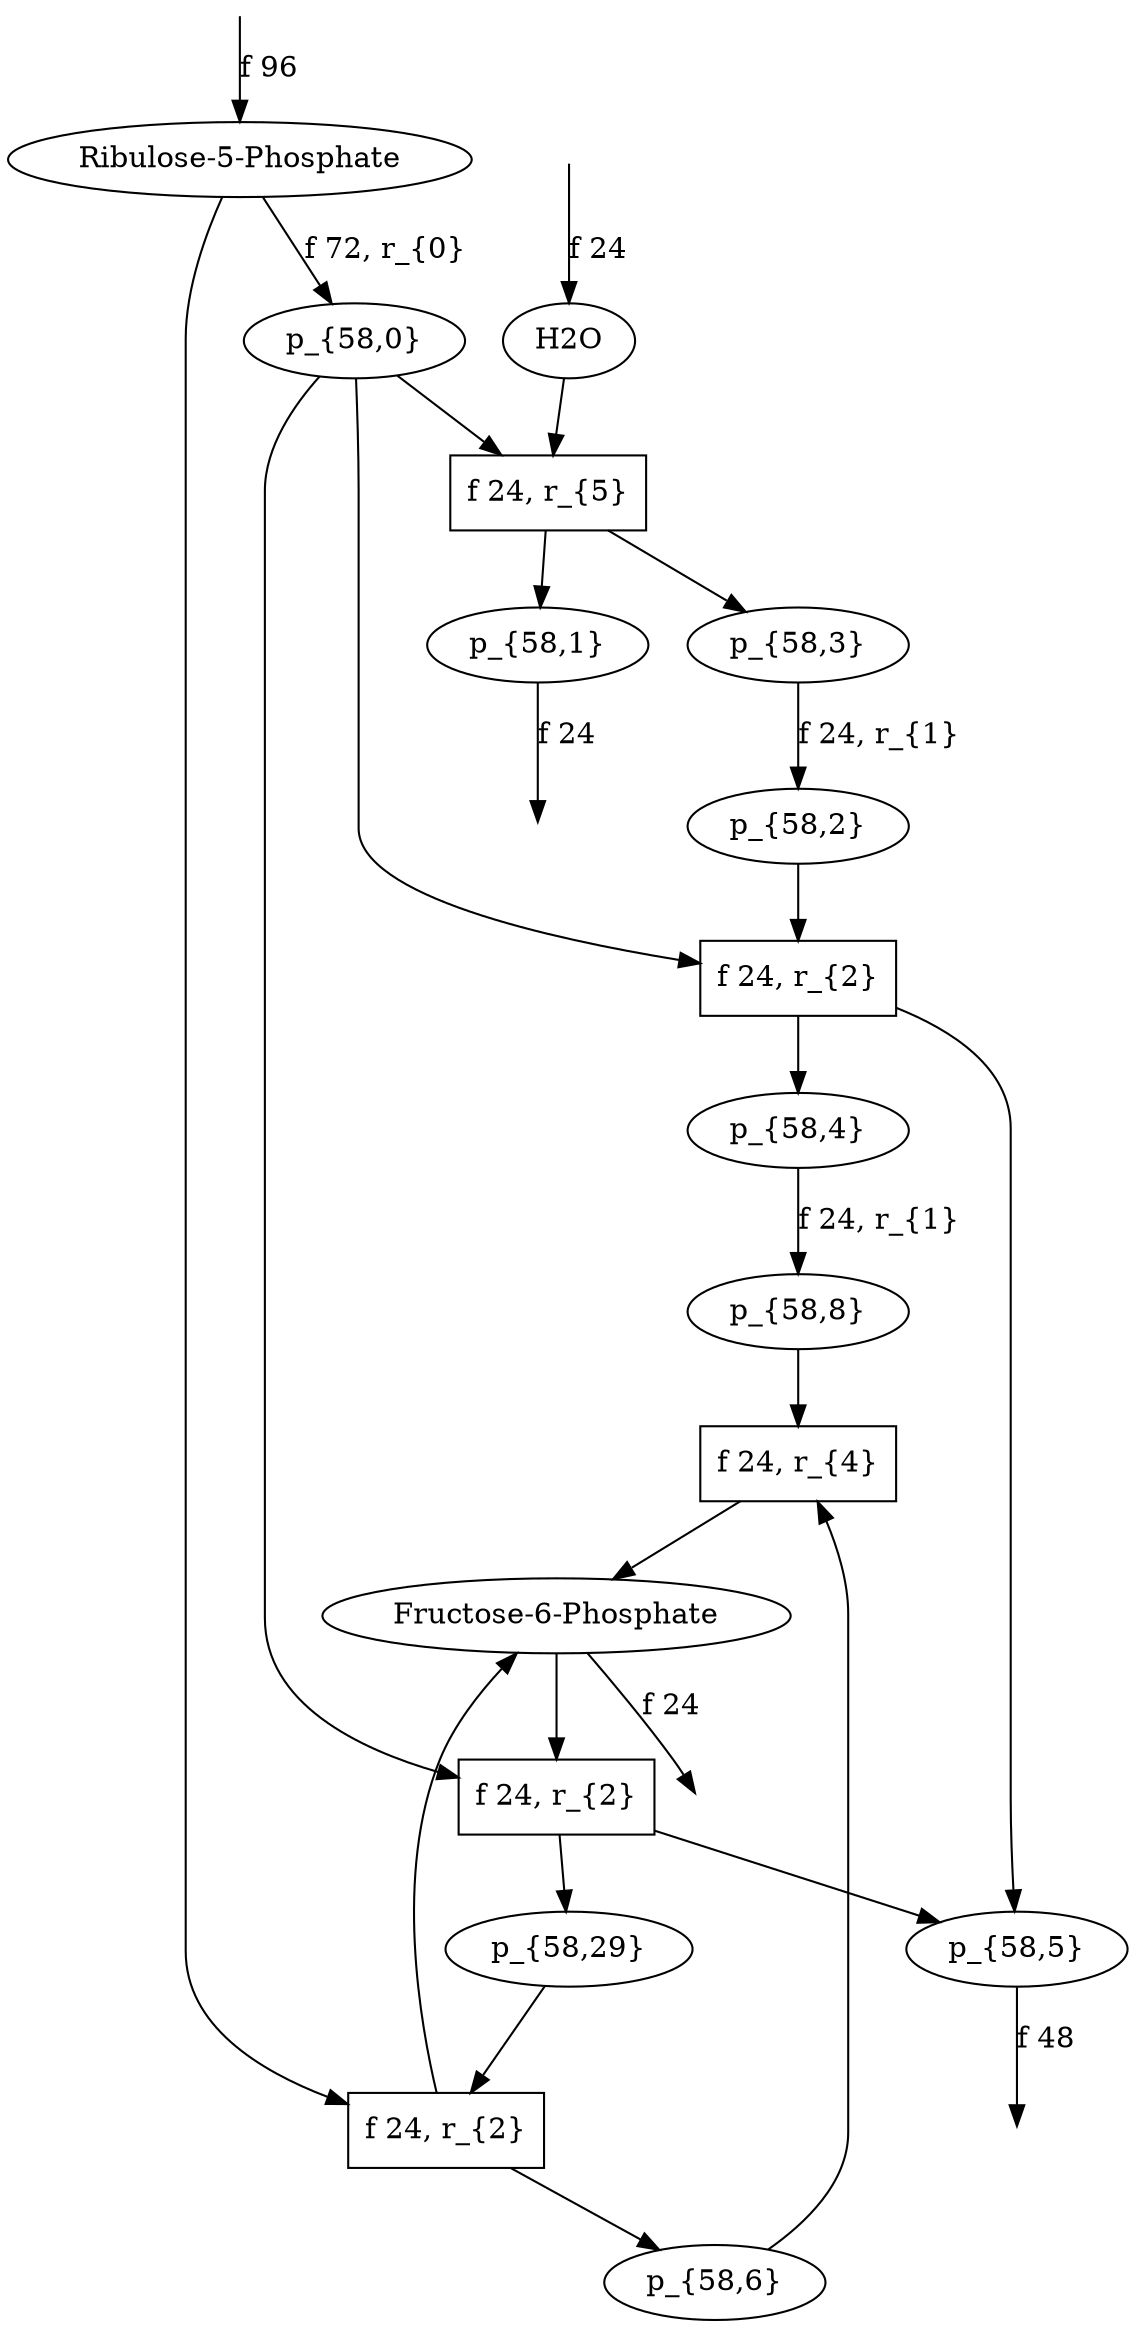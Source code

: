 digraph g {
// id = 0, graphName = Ribulose-5-Phosphate
"0-0" [ shape=ellipse label="Ribulose-5-Phosphate" image="out/004_g_0_11311100.svg" ];
// id = 1, graphName = H2O
"1-0" [ shape=ellipse label="H2O" image="out/052_g_1_11311100.svg" ];
// id = 2, graphName = p_{58,0}
"2-0" [ shape=ellipse label="p_{58,0}" image="out/128_g_4871_11311100.svg" ];
// id = 4, graphName = p_{58,1}
"4-0" [ shape=ellipse label="p_{58,1}" image="out/130_g_4873_11311100.svg" ];
// id = 5, graphName = p_{58,2}
"5-0" [ shape=ellipse label="p_{58,2}" image="out/132_g_4874_11311100.svg" ];
// id = 7, graphName = p_{58,3}
"7-0" [ shape=ellipse label="p_{58,3}" image="out/134_g_4877_11311100.svg" ];
// id = 10, graphName = p_{58,4}
"10-0" [ shape=ellipse label="p_{58,4}" image="out/136_g_4880_11311100.svg" ];
// id = 11, graphName = p_{58,5}
"11-0" [ shape=ellipse label="p_{58,5}" image="out/138_g_4881_11311100.svg" ];
// id = 13, graphName = p_{58,6}
"13-0" [ shape=ellipse label="p_{58,6}" image="out/140_g_4885_11311100.svg" ];
// id = 16, graphName = p_{58,7}
// id = 19, graphName = p_{58,8}
"19-0" [ shape=ellipse label="p_{58,8}" image="out/142_g_4899_11311100.svg" ];
// id = 21, graphName = p_{58,9}
// id = 23, graphName = p_{58,10}
// id = 34, graphName = p_{58,11}
// id = 36, graphName = p_{58,12}
// id = 38, graphName = p_{58,13}
// id = 40, graphName = p_{58,14}
// id = 46, graphName = p_{58,15}
// id = 49, graphName = p_{58,16}
// id = 58, graphName = p_{58,17}
// id = 60, graphName = p_{58,18}
// id = 62, graphName = p_{58,19}
// id = 64, graphName = Fructose-6-Phosphate
"64-0" [ shape=ellipse label="Fructose-6-Phosphate" image="out/012_g_2_11311100.svg" ];
// id = 66, graphName = p_{58,20}
// id = 68, graphName = p_{58,21}
// id = 70, graphName = p_{58,22}
// id = 72, graphName = p_{58,23}
// id = 80, graphName = p_{58,24}
// id = 82, graphName = p_{58,25}
// id = 84, graphName = p_{58,26}
// id = 86, graphName = p_{58,27}
// id = 91, graphName = p_{58,28}
// id = 93, graphName = p_{58,29}
"93-0" [ shape=ellipse label="p_{58,29}" image="out/144_g_5140_11311100.svg" ];
// id = 116, graphName = p_{58,30}
// id = 118, graphName = p_{58,31}
// id = 120, graphName = p_{58,32}
// id = 122, graphName = p_{58,33}
// id = 124, graphName = p_{58,34}
// id = 126, graphName = p_{58,35}
// id = 128, graphName = p_{58,36}
// id = 130, graphName = p_{58,37}
// id = 146, graphName = p_{58,38}
// id = 148, graphName = p_{58,39}
// id = 196, graphName = p_{58,40}
// id = 200, graphName = p_{58,41}
// id = 202, graphName = p_{58,42}
// id = 215, graphName = p_{58,43}
// id = 236, graphName = p_{58,44}
// id = 238, graphName = p_{58,45}
// id = 240, graphName = p_{58,46}
// id = 242, graphName = p_{58,47}
// id = 244, graphName = p_{58,48}
// id = 246, graphName = p_{58,49}
// id = 250, graphName = p_{58,50}
// id = 254, graphName = p_{58,51}
// id = 257, graphName = p_{58,52}
// id = 283, graphName = p_{58,53}
// id = 287, graphName = p_{58,54}
// id = 293, graphName = p_{58,55}
// id = 12{ 'p_{58,0}' 'p_{58,2}' }, 'Transketolase', { 'p_{58,4}' 'p_{58,5}' }
"12-0" [ shape=box label="f 24, r_{2}" ];
// id = 15{ 'H2O' 'p_{58,0}' }, 'Phophohydrolase', { 'p_{58,1}' 'p_{58,3}' }
"15-0" [ shape=box label="f 24, r_{5}" ];
// id = 65{ 'p_{58,6}' 'p_{58,8}' }, 'Aldolase', { 'Fructose-6-Phosphate' }
"65-0" [ shape=box label="f 24, r_{4}" ];
// id = 112{ 'Fructose-6-Phosphate' 'p_{58,0}' }, 'Transketolase', { 'p_{58,5}' 'p_{58,29}' }
"112-0" [ shape=box label="f 24, r_{2}" ];
// id = 188{ 'Ribulose-5-Phosphate' 'p_{58,29}' }, 'Transketolase', { 'Fructose-6-Phosphate' 'p_{58,6}' }
"188-0" [ shape=box label="f 24, r_{2}" ];
// id = 3{ 'Ribulose-5-Phosphate' }, 'Aldose-Ketose <-', { 'p_{58,0}' }
"0-0" -> "2-0" [ label="f 72, r_{0}" ];
// id = 6{ 'Ribulose-5-Phosphate' 'H2O' }, 'Phophohydrolase', { 'p_{58,1}' 'p_{58,2}' }
// id = 8{ 'p_{58,2}' }, 'Aldose-Ketose <-', { 'p_{58,3}' }
// id = 9{ 'p_{58,0}' }, 'Aldose-Ketose ->', { 'Ribulose-5-Phosphate' }
// id = 12{ 'p_{58,0}' 'p_{58,2}' }, 'Transketolase', { 'p_{58,4}' 'p_{58,5}' }
"2-0" -> "12-0" [ ];
"5-0" -> "12-0" [ ];
"12-0" -> "10-0" [ ];
"12-0" -> "11-0" [ ];
// id = 14{ 'Ribulose-5-Phosphate' 'p_{58,0}' }, 'Transketolase', { 'p_{58,5}' 'p_{58,6}' }
// id = 15{ 'H2O' 'p_{58,0}' }, 'Phophohydrolase', { 'p_{58,1}' 'p_{58,3}' }
"1-0" -> "15-0" [ ];
"2-0" -> "15-0" [ ];
"15-0" -> "4-0" [ ];
"15-0" -> "7-0" [ ];
// id = 17{ 'p_{58,5}' }, 'Aldose-Ketose <-', { 'p_{58,7}' }
// id = 18{ 'p_{58,3}' }, 'Aldose-Ketose ->', { 'p_{58,2}' }
"7-0" -> "5-0" [ label="f 24, r_{1}" ];
// id = 20{ 'p_{58,4}' }, 'Aldose-Ketose ->', { 'p_{58,8}' }
"10-0" -> "19-0" [ label="f 24, r_{1}" ];
// id = 22{ 'p_{58,6}' }, 'Aldose-Ketose ->', { 'p_{58,9}' }
// id = 24{ 'p_{58,3}' 'p_{58,5}' }, 'Transketolase', { 'p_{58,0}' 'p_{58,10}' }
// id = 25{ 'p_{58,2}' 'p_{58,3}' }, 'Transketolase', { 'p_{58,4}' 'p_{58,10}' }
// id = 26{ 'Ribulose-5-Phosphate' 'p_{58,3}' }, 'Transketolase', { 'p_{58,6}' 'p_{58,10}' }
// id = 27{ 'p_{58,4}' 'p_{58,5}' }, 'Transketolase', { 'p_{58,0}' 'p_{58,2}' }
// id = 28{ 'p_{58,2}' 'p_{58,4}' }, 'Transketolase', { 'p_{58,2}' 'p_{58,4}' }
// id = 29{ 'Ribulose-5-Phosphate' 'p_{58,4}' }, 'Transketolase', { 'p_{58,2}' 'p_{58,6}' }
// id = 30{ 'p_{58,5}' 'p_{58,6}' }, 'Transketolase', { 'Ribulose-5-Phosphate' 'p_{58,0}' }
// id = 31{ 'p_{58,0}' 'p_{58,5}' }, 'Transketolase', { 'p_{58,0}' 'p_{58,5}' }
// id = 32{ 'p_{58,2}' 'p_{58,6}' }, 'Transketolase', { 'Ribulose-5-Phosphate' 'p_{58,4}' }
// id = 33{ 'Ribulose-5-Phosphate' 'p_{58,6}' }, 'Transketolase', { 'Ribulose-5-Phosphate' 'p_{58,6}' }
// id = 35{ 'p_{58,2}' 'p_{58,4}' }, 'Aldolase', { 'p_{58,11}' }
// id = 37{ 'Ribulose-5-Phosphate' 'p_{58,4}' }, 'Aldolase', { 'p_{58,12}' }
// id = 39{ 'p_{58,2}' 'p_{58,6}' }, 'Aldolase', { 'p_{58,13}' }
// id = 41{ 'Ribulose-5-Phosphate' 'p_{58,6}' }, 'Aldolase', { 'p_{58,14}' }
// id = 42{ 'H2O' 'p_{58,5}' }, 'Phophohydrolase', { 'p_{58,1}' 'p_{58,10}' }
// id = 43{ 'H2O' 'p_{58,6}' }, 'Phophohydrolase', { 'p_{58,1}' 'p_{58,4}' }
// id = 44{ 'p_{58,8}' }, 'Aldose-Ketose <-', { 'p_{58,4}' }
// id = 45{ 'p_{58,9}' }, 'Aldose-Ketose <-', { 'p_{58,6}' }
// id = 47{ 'p_{58,10}' }, 'Aldose-Ketose <-', { 'p_{58,15}' }
// id = 48{ 'p_{58,7}' }, 'Aldose-Ketose ->', { 'p_{58,5}' }
// id = 50{ 'p_{58,0}' 'p_{58,8}' }, 'Transketolase', { 'p_{58,5}' 'p_{58,16}' }
// id = 51{ 'p_{58,3}' 'p_{58,8}' }, 'Transketolase', { 'p_{58,10}' 'p_{58,16}' }
// id = 52{ 'p_{58,4}' 'p_{58,8}' }, 'Transketolase', { 'p_{58,2}' 'p_{58,16}' }
// id = 53{ 'p_{58,6}' 'p_{58,8}' }, 'Transketolase', { 'Ribulose-5-Phosphate' 'p_{58,16}' }
// id = 54{ 'p_{58,0}' 'p_{58,10}' }, 'Transketolase', { 'p_{58,3}' 'p_{58,5}' }
// id = 55{ 'p_{58,3}' 'p_{58,10}' }, 'Transketolase', { 'p_{58,3}' 'p_{58,10}' }
// id = 56{ 'p_{58,4}' 'p_{58,10}' }, 'Transketolase', { 'p_{58,2}' 'p_{58,3}' }
// id = 57{ 'p_{58,6}' 'p_{58,10}' }, 'Transketolase', { 'Ribulose-5-Phosphate' 'p_{58,3}' }
// id = 59{ 'p_{58,0}' 'p_{58,8}' }, 'Aldolase', { 'p_{58,17}' }
// id = 61{ 'p_{58,3}' 'p_{58,8}' }, 'Aldolase', { 'p_{58,18}' }
// id = 63{ 'p_{58,4}' 'p_{58,8}' }, 'Aldolase', { 'p_{58,19}' }
// id = 65{ 'p_{58,6}' 'p_{58,8}' }, 'Aldolase', { 'Fructose-6-Phosphate' }
"13-0" -> "65-0" [ ];
"19-0" -> "65-0" [ ];
"65-0" -> "64-0" [ ];
// id = 67{ 'p_{58,0}' 'p_{58,9}' }, 'Aldolase', { 'p_{58,20}' }
// id = 69{ 'p_{58,3}' 'p_{58,9}' }, 'Aldolase', { 'p_{58,21}' }
// id = 71{ 'p_{58,4}' 'p_{58,9}' }, 'Aldolase', { 'p_{58,22}' }
// id = 73{ 'p_{58,6}' 'p_{58,9}' }, 'Aldolase', { 'p_{58,23}' }
// id = 74{ 'H2O' 'p_{58,7}' }, 'Phophohydrolase', { 'p_{58,1}' 'p_{58,15}' }
// id = 75{ 'H2O' 'p_{58,9}' }, 'Phophohydrolase', { 'p_{58,1}' 'p_{58,8}' }
// id = 76{ 'H2O' 'p_{58,12}' }, 'Phophohydrolase', { 'p_{58,1}' 'p_{58,11}' }
// id = 77{ 'H2O' 'p_{58,13}' }, 'Phophohydrolase', { 'p_{58,1}' 'p_{58,11}' }
// id = 78{ 'H2O' 'p_{58,14}' }, 'Phophohydrolase', { 'p_{58,1}' 'p_{58,13}' }
// id = 79{ 'H2O' 'p_{58,14}' }, 'Phophohydrolase', { 'p_{58,1}' 'p_{58,12}' }
// id = 81{ 'p_{58,17}' }, 'Aldose-Ketose <-', { 'p_{58,24}' }
// id = 83{ 'p_{58,18}' }, 'Aldose-Ketose <-', { 'p_{58,25}' }
// id = 85{ 'p_{58,19}' }, 'Aldose-Ketose <-', { 'p_{58,26}' }
// id = 87{ 'Fructose-6-Phosphate' }, 'Aldose-Ketose <-', { 'p_{58,27}' }
// id = 88{ 'p_{58,15}' }, 'Aldose-Ketose ->', { 'p_{58,10}' }
// id = 89{ 'p_{58,16}' 'p_{58,17}' }, 'Transketolase', { 'p_{58,8}' 'p_{58,27}' }
// id = 90{ 'p_{58,16}' 'p_{58,18}' }, 'Transketolase', { 'p_{58,8}' 'p_{58,26}' }
// id = 92{ 'p_{58,16}' 'p_{58,19}' }, 'Transketolase', { 'p_{58,8}' 'p_{58,28}' }
// id = 94{ 'Fructose-6-Phosphate' 'p_{58,16}' }, 'Transketolase', { 'p_{58,8}' 'p_{58,29}' }
// id = 95{ 'p_{58,10}' 'p_{58,16}' }, 'Transketolase', { 'p_{58,3}' 'p_{58,8}' }
// id = 96{ 'p_{58,2}' 'p_{58,16}' }, 'Transketolase', { 'p_{58,4}' 'p_{58,8}' }
// id = 97{ 'p_{58,5}' 'p_{58,16}' }, 'Transketolase', { 'p_{58,0}' 'p_{58,8}' }
// id = 98{ 'p_{58,8}' 'p_{58,16}' }, 'Transketolase', { 'p_{58,8}' 'p_{58,16}' }
// id = 99{ 'Ribulose-5-Phosphate' 'p_{58,16}' }, 'Transketolase', { 'p_{58,6}' 'p_{58,8}' }
// id = 100{ 'p_{58,0}' 'p_{58,17}' }, 'Transketolase', { 'p_{58,5}' 'p_{58,27}' }
// id = 101{ 'p_{58,3}' 'p_{58,17}' }, 'Transketolase', { 'p_{58,10}' 'p_{58,27}' }
// id = 102{ 'p_{58,4}' 'p_{58,17}' }, 'Transketolase', { 'p_{58,2}' 'p_{58,27}' }
// id = 103{ 'p_{58,6}' 'p_{58,17}' }, 'Transketolase', { 'Ribulose-5-Phosphate' 'p_{58,27}' }
// id = 104{ 'p_{58,0}' 'p_{58,18}' }, 'Transketolase', { 'p_{58,5}' 'p_{58,26}' }
// id = 105{ 'p_{58,3}' 'p_{58,18}' }, 'Transketolase', { 'p_{58,10}' 'p_{58,26}' }
// id = 106{ 'p_{58,4}' 'p_{58,18}' }, 'Transketolase', { 'p_{58,2}' 'p_{58,26}' }
// id = 107{ 'p_{58,6}' 'p_{58,18}' }, 'Transketolase', { 'Ribulose-5-Phosphate' 'p_{58,26}' }
// id = 108{ 'p_{58,0}' 'p_{58,19}' }, 'Transketolase', { 'p_{58,5}' 'p_{58,28}' }
// id = 109{ 'p_{58,3}' 'p_{58,19}' }, 'Transketolase', { 'p_{58,10}' 'p_{58,28}' }
// id = 110{ 'p_{58,4}' 'p_{58,19}' }, 'Transketolase', { 'p_{58,2}' 'p_{58,28}' }
// id = 111{ 'p_{58,6}' 'p_{58,19}' }, 'Transketolase', { 'Ribulose-5-Phosphate' 'p_{58,28}' }
// id = 112{ 'Fructose-6-Phosphate' 'p_{58,0}' }, 'Transketolase', { 'p_{58,5}' 'p_{58,29}' }
"2-0" -> "112-0" [ ];
"64-0" -> "112-0" [ ];
"112-0" -> "11-0" [ ];
"112-0" -> "93-0" [ ];
// id = 113{ 'Fructose-6-Phosphate' 'p_{58,3}' }, 'Transketolase', { 'p_{58,10}' 'p_{58,29}' }
// id = 114{ 'Fructose-6-Phosphate' 'p_{58,4}' }, 'Transketolase', { 'p_{58,2}' 'p_{58,29}' }
// id = 115{ 'Fructose-6-Phosphate' 'p_{58,6}' }, 'Transketolase', { 'Ribulose-5-Phosphate' 'p_{58,29}' }
// id = 117{ 'p_{58,16}' 'p_{58,19}' }, 'Aldolase', { 'p_{58,30}' }
// id = 119{ 'Fructose-6-Phosphate' 'p_{58,16}' }, 'Aldolase', { 'p_{58,31}' }
// id = 121{ 'p_{58,9}' 'p_{58,16}' }, 'Aldolase', { 'p_{58,32}' }
// id = 123{ 'p_{58,10}' 'p_{58,16}' }, 'Aldolase', { 'p_{58,33}' }
// id = 125{ 'p_{58,2}' 'p_{58,16}' }, 'Aldolase', { 'p_{58,34}' }
// id = 127{ 'p_{58,5}' 'p_{58,16}' }, 'Aldolase', { 'p_{58,35}' }
// id = 129{ 'p_{58,8}' 'p_{58,16}' }, 'Aldolase', { 'p_{58,36}' }
// id = 131{ 'Ribulose-5-Phosphate' 'p_{58,16}' }, 'Aldolase', { 'p_{58,37}' }
// id = 132{ 'H2O' 'p_{58,17}' }, 'Phophohydrolase', { 'p_{58,1}' 'p_{58,18}' }
// id = 133{ 'H2O' 'p_{58,20}' }, 'Phophohydrolase', { 'p_{58,1}' 'p_{58,21}' }
// id = 134{ 'H2O' 'p_{58,20}' }, 'Phophohydrolase', { 'p_{58,1}' 'p_{58,17}' }
// id = 135{ 'H2O' 'p_{58,21}' }, 'Phophohydrolase', { 'p_{58,1}' 'p_{58,18}' }
// id = 136{ 'H2O' 'p_{58,22}' }, 'Phophohydrolase', { 'p_{58,1}' 'p_{58,19}' }
// id = 137{ 'H2O' 'p_{58,23}' }, 'Phophohydrolase', { 'p_{58,1}' 'p_{58,22}' }
// id = 138{ 'H2O' 'p_{58,23}' }, 'Phophohydrolase', { 'Fructose-6-Phosphate' 'p_{58,1}' }
// id = 139{ 'H2O' 'Fructose-6-Phosphate' }, 'Phophohydrolase', { 'p_{58,1}' 'p_{58,19}' }
// id = 140{ 'p_{58,36}' }, 'Aldose-Ketose <-', { 'p_{58,28}' }
// id = 141{ 'p_{58,24}' }, 'Aldose-Ketose ->', { 'p_{58,17}' }
// id = 142{ 'p_{58,25}' }, 'Aldose-Ketose ->', { 'p_{58,18}' }
// id = 143{ 'p_{58,26}' }, 'Aldose-Ketose ->', { 'p_{58,19}' }
// id = 144{ 'p_{58,27}' }, 'Aldose-Ketose ->', { 'Fructose-6-Phosphate' }
// id = 145{ 'p_{58,28}' }, 'Aldose-Ketose ->', { 'p_{58,36}' }
// id = 147{ 'p_{58,29}' }, 'Aldose-Ketose ->', { 'p_{58,38}' }
// id = 149{ 'p_{58,26}' 'p_{58,36}' }, 'Transketolase', { 'p_{58,18}' 'p_{58,39}' }
// id = 150{ 'p_{58,17}' 'p_{58,26}' }, 'Transketolase', { 'p_{58,18}' 'p_{58,27}' }
// id = 151{ 'p_{58,18}' 'p_{58,26}' }, 'Transketolase', { 'p_{58,18}' 'p_{58,26}' }
// id = 152{ 'p_{58,19}' 'p_{58,26}' }, 'Transketolase', { 'p_{58,18}' 'p_{58,28}' }
// id = 153{ 'p_{58,2}' 'p_{58,26}' }, 'Transketolase', { 'p_{58,4}' 'p_{58,18}' }
// id = 154{ 'p_{58,5}' 'p_{58,26}' }, 'Transketolase', { 'p_{58,0}' 'p_{58,18}' }
// id = 155{ 'p_{58,8}' 'p_{58,26}' }, 'Transketolase', { 'p_{58,16}' 'p_{58,18}' }
// id = 156{ 'p_{58,10}' 'p_{58,26}' }, 'Transketolase', { 'p_{58,3}' 'p_{58,18}' }
// id = 157{ 'Fructose-6-Phosphate' 'p_{58,26}' }, 'Transketolase', { 'p_{58,18}' 'p_{58,29}' }
// id = 158{ 'Ribulose-5-Phosphate' 'p_{58,26}' }, 'Transketolase', { 'p_{58,6}' 'p_{58,18}' }
// id = 159{ 'p_{58,27}' 'p_{58,36}' }, 'Transketolase', { 'p_{58,17}' 'p_{58,39}' }
// id = 160{ 'p_{58,17}' 'p_{58,27}' }, 'Transketolase', { 'p_{58,17}' 'p_{58,27}' }
// id = 161{ 'p_{58,18}' 'p_{58,27}' }, 'Transketolase', { 'p_{58,17}' 'p_{58,26}' }
// id = 162{ 'p_{58,19}' 'p_{58,27}' }, 'Transketolase', { 'p_{58,17}' 'p_{58,28}' }
// id = 163{ 'p_{58,2}' 'p_{58,27}' }, 'Transketolase', { 'p_{58,4}' 'p_{58,17}' }
// id = 164{ 'p_{58,5}' 'p_{58,27}' }, 'Transketolase', { 'p_{58,0}' 'p_{58,17}' }
// id = 165{ 'p_{58,8}' 'p_{58,27}' }, 'Transketolase', { 'p_{58,16}' 'p_{58,17}' }
// id = 166{ 'p_{58,10}' 'p_{58,27}' }, 'Transketolase', { 'p_{58,3}' 'p_{58,17}' }
// id = 167{ 'Fructose-6-Phosphate' 'p_{58,27}' }, 'Transketolase', { 'p_{58,17}' 'p_{58,29}' }
// id = 168{ 'Ribulose-5-Phosphate' 'p_{58,27}' }, 'Transketolase', { 'p_{58,6}' 'p_{58,17}' }
// id = 169{ 'p_{58,28}' 'p_{58,36}' }, 'Transketolase', { 'p_{58,19}' 'p_{58,39}' }
// id = 170{ 'p_{58,17}' 'p_{58,28}' }, 'Transketolase', { 'p_{58,19}' 'p_{58,27}' }
// id = 171{ 'p_{58,18}' 'p_{58,28}' }, 'Transketolase', { 'p_{58,19}' 'p_{58,26}' }
// id = 172{ 'p_{58,19}' 'p_{58,28}' }, 'Transketolase', { 'p_{58,19}' 'p_{58,28}' }
// id = 173{ 'p_{58,2}' 'p_{58,28}' }, 'Transketolase', { 'p_{58,4}' 'p_{58,19}' }
// id = 174{ 'p_{58,5}' 'p_{58,28}' }, 'Transketolase', { 'p_{58,0}' 'p_{58,19}' }
// id = 175{ 'p_{58,8}' 'p_{58,28}' }, 'Transketolase', { 'p_{58,16}' 'p_{58,19}' }
// id = 176{ 'p_{58,10}' 'p_{58,28}' }, 'Transketolase', { 'p_{58,3}' 'p_{58,19}' }
// id = 177{ 'Fructose-6-Phosphate' 'p_{58,28}' }, 'Transketolase', { 'p_{58,19}' 'p_{58,29}' }
// id = 178{ 'Ribulose-5-Phosphate' 'p_{58,28}' }, 'Transketolase', { 'p_{58,6}' 'p_{58,19}' }
// id = 179{ 'p_{58,29}' 'p_{58,36}' }, 'Transketolase', { 'Fructose-6-Phosphate' 'p_{58,39}' }
// id = 180{ 'p_{58,17}' 'p_{58,29}' }, 'Transketolase', { 'Fructose-6-Phosphate' 'p_{58,27}' }
// id = 181{ 'p_{58,18}' 'p_{58,29}' }, 'Transketolase', { 'Fructose-6-Phosphate' 'p_{58,26}' }
// id = 182{ 'p_{58,19}' 'p_{58,29}' }, 'Transketolase', { 'Fructose-6-Phosphate' 'p_{58,28}' }
// id = 183{ 'p_{58,2}' 'p_{58,29}' }, 'Transketolase', { 'Fructose-6-Phosphate' 'p_{58,4}' }
// id = 184{ 'p_{58,5}' 'p_{58,29}' }, 'Transketolase', { 'Fructose-6-Phosphate' 'p_{58,0}' }
// id = 185{ 'p_{58,8}' 'p_{58,29}' }, 'Transketolase', { 'Fructose-6-Phosphate' 'p_{58,16}' }
// id = 186{ 'p_{58,10}' 'p_{58,29}' }, 'Transketolase', { 'Fructose-6-Phosphate' 'p_{58,3}' }
// id = 187{ 'Fructose-6-Phosphate' 'p_{58,29}' }, 'Transketolase', { 'Fructose-6-Phosphate' 'p_{58,29}' }
// id = 188{ 'Ribulose-5-Phosphate' 'p_{58,29}' }, 'Transketolase', { 'Fructose-6-Phosphate' 'p_{58,6}' }
"0-0" -> "188-0" [ ];
"93-0" -> "188-0" [ ];
"188-0" -> "13-0" [ ];
"188-0" -> "64-0" [ ];
// id = 189{ 'p_{58,16}' 'p_{58,36}' }, 'Transketolase', { 'p_{58,8}' 'p_{58,39}' }
// id = 190{ 'p_{58,0}' 'p_{58,36}' }, 'Transketolase', { 'p_{58,5}' 'p_{58,39}' }
// id = 191{ 'p_{58,3}' 'p_{58,36}' }, 'Transketolase', { 'p_{58,10}' 'p_{58,39}' }
// id = 192{ 'p_{58,4}' 'p_{58,36}' }, 'Transketolase', { 'p_{58,2}' 'p_{58,39}' }
// id = 193{ 'p_{58,6}' 'p_{58,36}' }, 'Transketolase', { 'Ribulose-5-Phosphate' 'p_{58,39}' }
// id = 194{ 'p_{58,28}' 'p_{58,36}' }, 'Aldolase', { 'p_{58,33}' }
// id = 195{ 'p_{58,8}' 'p_{58,28}' }, 'Aldolase', { 'p_{58,10}' }
// id = 197{ 'p_{58,9}' 'p_{58,28}' }, 'Aldolase', { 'p_{58,40}' }
// id = 198{ 'p_{58,29}' 'p_{58,36}' }, 'Aldolase', { 'p_{58,35}' }
// id = 199{ 'p_{58,8}' 'p_{58,29}' }, 'Aldolase', { 'p_{58,5}' }
// id = 201{ 'p_{58,9}' 'p_{58,29}' }, 'Aldolase', { 'p_{58,41}' }
// id = 203{ 'p_{58,16}' 'p_{58,36}' }, 'Aldolase', { 'p_{58,42}' }
// id = 204{ 'p_{58,4}' 'p_{58,36}' }, 'Aldolase', { 'p_{58,30}' }
// id = 205{ 'p_{58,6}' 'p_{58,36}' }, 'Aldolase', { 'p_{58,31}' }
// id = 206{ 'H2O' 'p_{58,24}' }, 'Phophohydrolase', { 'p_{58,1}' 'p_{58,25}' }
// id = 207{ 'H2O' 'p_{58,27}' }, 'Phophohydrolase', { 'p_{58,1}' 'p_{58,26}' }
// id = 208{ 'H2O' 'p_{58,29}' }, 'Phophohydrolase', { 'p_{58,1}' 'p_{58,28}' }
// id = 209{ 'H2O' 'p_{58,31}' }, 'Phophohydrolase', { 'p_{58,1}' 'p_{58,30}' }
// id = 210{ 'H2O' 'p_{58,32}' }, 'Phophohydrolase', { 'p_{58,1}' 'p_{58,36}' }
// id = 211{ 'H2O' 'p_{58,35}' }, 'Phophohydrolase', { 'p_{58,1}' 'p_{58,33}' }
// id = 212{ 'H2O' 'p_{58,37}' }, 'Phophohydrolase', { 'p_{58,1}' 'p_{58,34}' }
// id = 213{ 'p_{58,38}' }, 'Aldose-Ketose <-', { 'p_{58,29}' }
// id = 214{ 'p_{58,39}' }, 'Aldose-Ketose <-', { 'p_{58,39}' }
// id = 216{ 'p_{58,38}' 'p_{58,39}' }, 'Transketolase', { 'p_{58,36}' 'p_{58,43}' }
// id = 217{ 'p_{58,4}' 'p_{58,38}' }, 'Transketolase', { 'p_{58,2}' 'p_{58,43}' }
// id = 218{ 'p_{58,6}' 'p_{58,38}' }, 'Transketolase', { 'Ribulose-5-Phosphate' 'p_{58,43}' }
// id = 219{ 'p_{58,16}' 'p_{58,38}' }, 'Transketolase', { 'p_{58,8}' 'p_{58,43}' }
// id = 220{ 'p_{58,26}' 'p_{58,38}' }, 'Transketolase', { 'p_{58,18}' 'p_{58,43}' }
// id = 221{ 'p_{58,27}' 'p_{58,38}' }, 'Transketolase', { 'p_{58,17}' 'p_{58,43}' }
// id = 222{ 'p_{58,28}' 'p_{58,38}' }, 'Transketolase', { 'p_{58,19}' 'p_{58,43}' }
// id = 223{ 'p_{58,29}' 'p_{58,38}' }, 'Transketolase', { 'Fructose-6-Phosphate' 'p_{58,43}' }
// id = 224{ 'p_{58,0}' 'p_{58,38}' }, 'Transketolase', { 'p_{58,5}' 'p_{58,43}' }
// id = 225{ 'p_{58,3}' 'p_{58,38}' }, 'Transketolase', { 'p_{58,10}' 'p_{58,43}' }
// id = 226{ 'p_{58,5}' 'p_{58,39}' }, 'Transketolase', { 'p_{58,0}' 'p_{58,36}' }
// id = 227{ 'p_{58,8}' 'p_{58,39}' }, 'Transketolase', { 'p_{58,16}' 'p_{58,36}' }
// id = 228{ 'p_{58,10}' 'p_{58,39}' }, 'Transketolase', { 'p_{58,3}' 'p_{58,36}' }
// id = 229{ 'p_{58,17}' 'p_{58,39}' }, 'Transketolase', { 'p_{58,27}' 'p_{58,36}' }
// id = 230{ 'p_{58,18}' 'p_{58,39}' }, 'Transketolase', { 'p_{58,26}' 'p_{58,36}' }
// id = 231{ 'p_{58,19}' 'p_{58,39}' }, 'Transketolase', { 'p_{58,28}' 'p_{58,36}' }
// id = 232{ 'p_{58,36}' 'p_{58,39}' }, 'Transketolase', { 'p_{58,36}' 'p_{58,39}' }
// id = 233{ 'p_{58,2}' 'p_{58,39}' }, 'Transketolase', { 'p_{58,4}' 'p_{58,36}' }
// id = 234{ 'Fructose-6-Phosphate' 'p_{58,39}' }, 'Transketolase', { 'p_{58,29}' 'p_{58,36}' }
// id = 235{ 'Ribulose-5-Phosphate' 'p_{58,39}' }, 'Transketolase', { 'p_{58,6}' 'p_{58,36}' }
// id = 237{ 'p_{58,38}' 'p_{58,39}' }, 'Aldolase', { 'p_{58,44}' }
// id = 239{ 'p_{58,4}' 'p_{58,38}' }, 'Aldolase', { 'p_{58,45}' }
// id = 241{ 'p_{58,6}' 'p_{58,38}' }, 'Aldolase', { 'p_{58,46}' }
// id = 243{ 'p_{58,16}' 'p_{58,38}' }, 'Aldolase', { 'p_{58,47}' }
// id = 245{ 'p_{58,28}' 'p_{58,38}' }, 'Aldolase', { 'p_{58,48}' }
// id = 247{ 'p_{58,29}' 'p_{58,38}' }, 'Aldolase', { 'p_{58,49}' }
// id = 248{ 'p_{58,39}' 'p_{58,39}' }, 'Aldolase', { 'p_{58,28}' }
// id = 249{ 'p_{58,8}' 'p_{58,39}' }, 'Aldolase', { 'p_{58,2}' }
// id = 251{ 'p_{58,9}' 'p_{58,39}' }, 'Aldolase', { 'p_{58,50}' }
// id = 252{ 'p_{58,19}' 'p_{58,39}' }, 'Aldolase', { 'p_{58,11}' }
// id = 253{ 'p_{58,36}' 'p_{58,39}' }, 'Aldolase', { 'p_{58,34}' }
// id = 255{ 'p_{58,2}' 'p_{58,39}' }, 'Aldolase', { 'p_{58,51}' }
// id = 256{ 'Fructose-6-Phosphate' 'p_{58,39}' }, 'Aldolase', { 'p_{58,13}' }
// id = 258{ 'Ribulose-5-Phosphate' 'p_{58,39}' }, 'Aldolase', { 'p_{58,52}' }
// id = 259{ 'p_{58,4}' 'p_{58,39}' }, 'Aldolase', { 'p_{58,3}' }
// id = 260{ 'p_{58,6}' 'p_{58,39}' }, 'Aldolase', { 'p_{58,0}' }
// id = 261{ 'p_{58,16}' 'p_{58,39}' }, 'Aldolase', { 'p_{58,4}' }
// id = 262{ 'p_{58,26}' 'p_{58,39}' }, 'Aldolase', { 'p_{58,25}' }
// id = 263{ 'p_{58,27}' 'p_{58,39}' }, 'Aldolase', { 'p_{58,24}' }
// id = 264{ 'p_{58,28}' 'p_{58,39}' }, 'Aldolase', { 'p_{58,26}' }
// id = 265{ 'p_{58,29}' 'p_{58,39}' }, 'Aldolase', { 'p_{58,27}' }
// id = 266{ 'p_{58,0}' 'p_{58,39}' }, 'Aldolase', { 'p_{58,7}' }
// id = 267{ 'p_{58,3}' 'p_{58,39}' }, 'Aldolase', { 'p_{58,15}' }
// id = 268{ 'H2O' 'p_{58,38}' }, 'Phophohydrolase', { 'p_{58,1}' 'p_{58,36}' }
// id = 269{ 'H2O' 'p_{58,40}' }, 'Phophohydrolase', { 'p_{58,1}' 'p_{58,10}' }
// id = 270{ 'H2O' 'p_{58,41}' }, 'Phophohydrolase', { 'p_{58,1}' 'p_{58,5}' }
// id = 271{ 'H2O' 'p_{58,41}' }, 'Phophohydrolase', { 'p_{58,1}' 'p_{58,40}' }
// id = 272{ 'p_{58,10}' 'p_{58,43}' }, 'Transketolase', { 'p_{58,3}' 'p_{58,38}' }
// id = 273{ 'p_{58,17}' 'p_{58,43}' }, 'Transketolase', { 'p_{58,27}' 'p_{58,38}' }
// id = 274{ 'p_{58,18}' 'p_{58,43}' }, 'Transketolase', { 'p_{58,26}' 'p_{58,38}' }
// id = 275{ 'p_{58,19}' 'p_{58,43}' }, 'Transketolase', { 'p_{58,28}' 'p_{58,38}' }
// id = 276{ 'p_{58,36}' 'p_{58,43}' }, 'Transketolase', { 'p_{58,38}' 'p_{58,39}' }
// id = 277{ 'p_{58,38}' 'p_{58,43}' }, 'Transketolase', { 'p_{58,38}' 'p_{58,43}' }
// id = 278{ 'p_{58,2}' 'p_{58,43}' }, 'Transketolase', { 'p_{58,4}' 'p_{58,38}' }
// id = 279{ 'p_{58,5}' 'p_{58,43}' }, 'Transketolase', { 'p_{58,0}' 'p_{58,38}' }
// id = 280{ 'p_{58,8}' 'p_{58,43}' }, 'Transketolase', { 'p_{58,16}' 'p_{58,38}' }
// id = 281{ 'Fructose-6-Phosphate' 'p_{58,43}' }, 'Transketolase', { 'p_{58,29}' 'p_{58,38}' }
// id = 282{ 'Ribulose-5-Phosphate' 'p_{58,43}' }, 'Transketolase', { 'p_{58,6}' 'p_{58,38}' }
// id = 284{ 'p_{58,9}' 'p_{58,43}' }, 'Aldolase', { 'p_{58,53}' }
// id = 285{ 'p_{58,19}' 'p_{58,43}' }, 'Aldolase', { 'p_{58,12}' }
// id = 286{ 'p_{58,36}' 'p_{58,43}' }, 'Aldolase', { 'p_{58,37}' }
// id = 288{ 'p_{58,38}' 'p_{58,43}' }, 'Aldolase', { 'p_{58,54}' }
// id = 289{ 'p_{58,39}' 'p_{58,43}' }, 'Aldolase', { 'p_{58,29}' }
// id = 290{ 'p_{58,2}' 'p_{58,43}' }, 'Aldolase', { 'p_{58,52}' }
// id = 291{ 'p_{58,8}' 'p_{58,43}' }, 'Aldolase', { 'Ribulose-5-Phosphate' }
// id = 292{ 'Fructose-6-Phosphate' 'p_{58,43}' }, 'Aldolase', { 'p_{58,14}' }
// id = 294{ 'Ribulose-5-Phosphate' 'p_{58,43}' }, 'Aldolase', { 'p_{58,55}' }
// id = 295{ 'H2O' 'p_{58,43}' }, 'Phophohydrolase', { 'p_{58,1}' 'p_{58,39}' }
// id = 296{ 'H2O' 'p_{58,44}' }, 'Phophohydrolase', { 'p_{58,1}' 'p_{58,34}' }
// id = 297{ 'H2O' 'p_{58,45}' }, 'Phophohydrolase', { 'p_{58,1}' 'p_{58,30}' }
// id = 298{ 'H2O' 'p_{58,46}' }, 'Phophohydrolase', { 'p_{58,1}' 'p_{58,45}' }
// id = 299{ 'H2O' 'p_{58,46}' }, 'Phophohydrolase', { 'p_{58,1}' 'p_{58,31}' }
// id = 300{ 'H2O' 'p_{58,47}' }, 'Phophohydrolase', { 'p_{58,1}' 'p_{58,42}' }
// id = 301{ 'H2O' 'p_{58,48}' }, 'Phophohydrolase', { 'p_{58,1}' 'p_{58,33}' }
// id = 302{ 'H2O' 'p_{58,49}' }, 'Phophohydrolase', { 'p_{58,1}' 'p_{58,48}' }
// id = 303{ 'H2O' 'p_{58,49}' }, 'Phophohydrolase', { 'p_{58,1}' 'p_{58,35}' }
// id = 304{ 'H2O' 'p_{58,50}' }, 'Phophohydrolase', { 'p_{58,1}' 'p_{58,2}' }
// id = 305{ 'H2O' 'p_{58,52}' }, 'Phophohydrolase', { 'p_{58,1}' 'p_{58,51}' }
// id = 306{ 'H2O' 'p_{58,53}' }, 'Phophohydrolase', { 'Ribulose-5-Phosphate' 'p_{58,1}' }
// id = 307{ 'H2O' 'p_{58,53}' }, 'Phophohydrolase', { 'p_{58,1}' 'p_{58,50}' }
// id = 308{ 'H2O' 'p_{58,54}' }, 'Phophohydrolase', { 'p_{58,1}' 'p_{58,37}' }
// id = 309{ 'H2O' 'p_{58,54}' }, 'Phophohydrolase', { 'p_{58,1}' 'p_{58,44}' }
// id = 310{ 'H2O' 'p_{58,55}' }, 'Phophohydrolase', { 'p_{58,1}' 'p_{58,52}' }
// inFlow/outFlow, id = 0-0, graphName = Ribulose-5-Phosphate, inFlow = 96, outFlow = 0
"0-0-IOFlow" [ shape=point style=invis label="" ];
"0-0-IOFlow" -> "0-0" [ label="f 96" ];
// inFlow/outFlow, id = 1-0, graphName = H2O, inFlow = 24, outFlow = 0
"1-0-IOFlow" [ shape=point style=invis label="" ];
"1-0-IOFlow" -> "1-0" [ label="f 24" ];
// inFlow/outFlow, id = 4-0, graphName = p_{58,1}, inFlow = 0, outFlow = 24
"4-0-IOFlow" [ shape=point style=invis label="" ];
"4-0" -> "4-0-IOFlow" [ label="f 24" ];
// inFlow/outFlow, id = 11-0, graphName = p_{58,5}, inFlow = 0, outFlow = 48
"11-0-IOFlow" [ shape=point style=invis label="" ];
"11-0" -> "11-0-IOFlow" [ label="f 48" ];
// inFlow/outFlow, id = 64-0, graphName = Fructose-6-Phosphate, inFlow = 0, outFlow = 24
"64-0-IOFlow" [ shape=point style=invis label="" ];
"64-0" -> "64-0-IOFlow" [ label="f 24" ];
}
